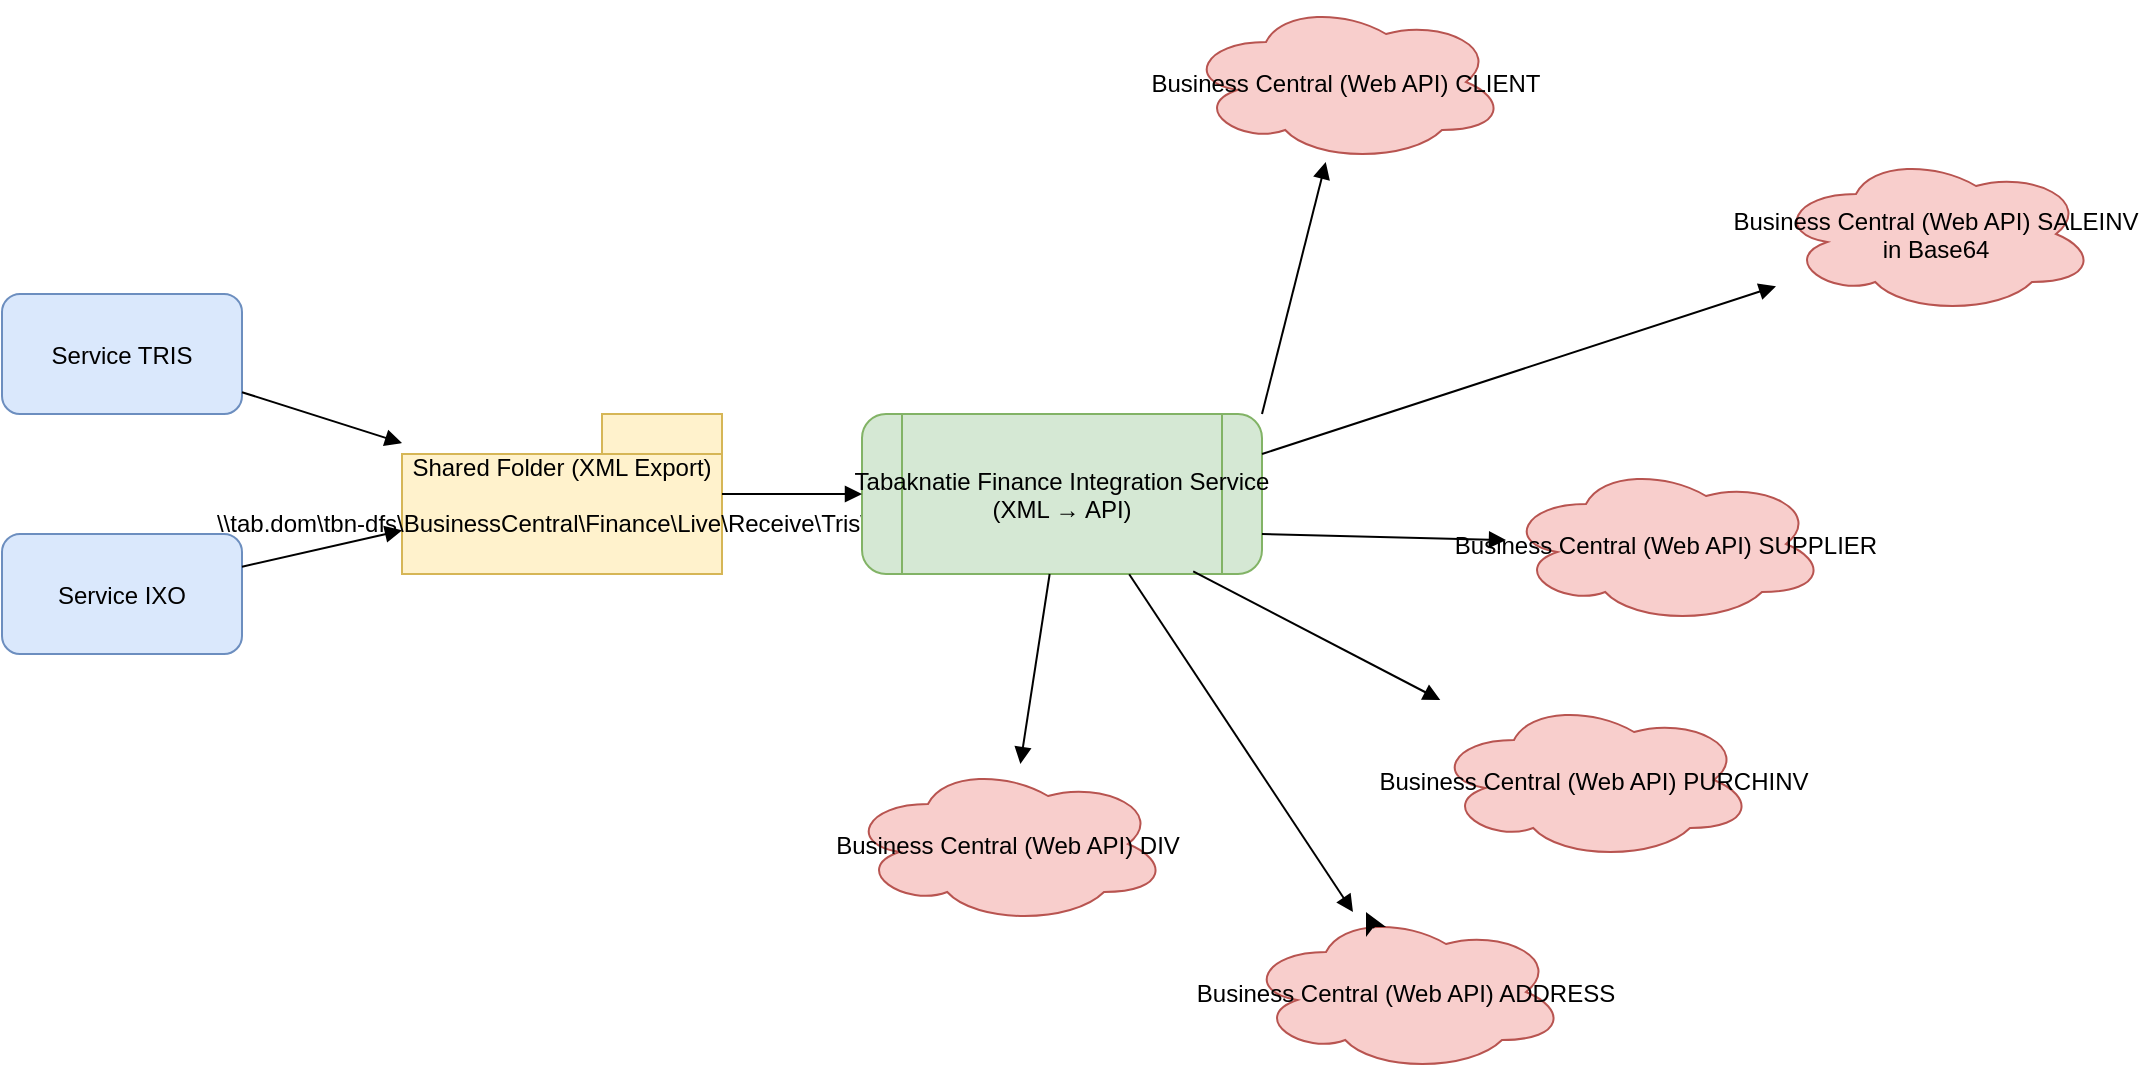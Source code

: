 <mxfile version="28.2.5">
  <diagram name="TabacNASI Finance Integration" id="VulDLNcueWlcYSBfgigG">
    <mxGraphModel dx="1146" dy="1091" grid="0" gridSize="10" guides="1" tooltips="1" connect="1" arrows="1" fold="1" page="0" pageScale="1" pageWidth="827" pageHeight="1169" math="0" shadow="0">
      <root>
        <mxCell id="0" />
        <mxCell id="1" parent="0" />
        <mxCell id="F7kPG2DrNRmCEhY8G2Sz-1" value="Service TRIS" style="shape=rectangle;rounded=1;fillColor=#dae8fc;strokeColor=#6c8ebf;" vertex="1" parent="1">
          <mxGeometry x="50" y="100" width="120" height="60" as="geometry" />
        </mxCell>
        <mxCell id="F7kPG2DrNRmCEhY8G2Sz-2" value="Service IXO" style="shape=rectangle;rounded=1;fillColor=#dae8fc;strokeColor=#6c8ebf;" vertex="1" parent="1">
          <mxGeometry x="50" y="220" width="120" height="60" as="geometry" />
        </mxCell>
        <mxCell id="F7kPG2DrNRmCEhY8G2Sz-3" value="Shared Folder (XML Export)&#xa;&#xa;\\tab.dom\tbn-dfs\BusinessCentral\Finance\Live\Receive\Tris\Poll" style="shape=folder;fillColor=#fff2cc;strokeColor=#d6b656;" vertex="1" parent="1">
          <mxGeometry x="250" y="160" width="160" height="80" as="geometry" />
        </mxCell>
        <mxCell id="F7kPG2DrNRmCEhY8G2Sz-4" style="endArrow=block;endFill=1;" edge="1" parent="1" source="F7kPG2DrNRmCEhY8G2Sz-1" target="F7kPG2DrNRmCEhY8G2Sz-3">
          <mxGeometry relative="1" as="geometry" />
        </mxCell>
        <mxCell id="F7kPG2DrNRmCEhY8G2Sz-5" style="endArrow=block;endFill=1;" edge="1" parent="1" source="F7kPG2DrNRmCEhY8G2Sz-2" target="F7kPG2DrNRmCEhY8G2Sz-3">
          <mxGeometry relative="1" as="geometry" />
        </mxCell>
        <mxCell id="F7kPG2DrNRmCEhY8G2Sz-6" value="Tabaknatie Finance Integration Service&#xa;(XML → API)" style="shape=process;rounded=1;fillColor=#d5e8d4;strokeColor=#82b366;" vertex="1" parent="1">
          <mxGeometry x="480" y="160" width="200" height="80" as="geometry" />
        </mxCell>
        <mxCell id="F7kPG2DrNRmCEhY8G2Sz-7" style="endArrow=block;endFill=1;" edge="1" parent="1" source="F7kPG2DrNRmCEhY8G2Sz-3" target="F7kPG2DrNRmCEhY8G2Sz-6">
          <mxGeometry relative="1" as="geometry" />
        </mxCell>
        <mxCell id="F7kPG2DrNRmCEhY8G2Sz-8" value="Business Central (Web API) CLIENT" style="shape=cloud;fillColor=#f8cecc;strokeColor=#b85450;" vertex="1" parent="1">
          <mxGeometry x="642" y="-46" width="160" height="80" as="geometry" />
        </mxCell>
        <mxCell id="F7kPG2DrNRmCEhY8G2Sz-9" style="endArrow=block;endFill=1;exitX=1;exitY=0;exitDx=0;exitDy=0;" edge="1" parent="1" source="F7kPG2DrNRmCEhY8G2Sz-6" target="F7kPG2DrNRmCEhY8G2Sz-8">
          <mxGeometry relative="1" as="geometry" />
        </mxCell>
        <mxCell id="F7kPG2DrNRmCEhY8G2Sz-10" value="Business Central (Web API) SALEINV&#xa;in Base64" style="shape=cloud;fillColor=#f8cecc;strokeColor=#b85450;" vertex="1" parent="1">
          <mxGeometry x="937" y="30" width="160" height="80" as="geometry" />
        </mxCell>
        <mxCell id="F7kPG2DrNRmCEhY8G2Sz-11" style="endArrow=block;endFill=1;exitX=1;exitY=0.25;exitDx=0;exitDy=0;" edge="1" parent="1" target="F7kPG2DrNRmCEhY8G2Sz-10" source="F7kPG2DrNRmCEhY8G2Sz-6">
          <mxGeometry relative="1" as="geometry">
            <mxPoint x="811" y="341" as="sourcePoint" />
          </mxGeometry>
        </mxCell>
        <mxCell id="F7kPG2DrNRmCEhY8G2Sz-12" value="Business Central (Web API) SUPPLIER" style="shape=cloud;fillColor=#f8cecc;strokeColor=#b85450;" vertex="1" parent="1">
          <mxGeometry x="802" y="185" width="160" height="80" as="geometry" />
        </mxCell>
        <mxCell id="F7kPG2DrNRmCEhY8G2Sz-13" style="endArrow=block;endFill=1;exitX=1;exitY=0.75;exitDx=0;exitDy=0;" edge="1" parent="1" target="F7kPG2DrNRmCEhY8G2Sz-12" source="F7kPG2DrNRmCEhY8G2Sz-6">
          <mxGeometry relative="1" as="geometry">
            <mxPoint x="643" y="398" as="sourcePoint" />
          </mxGeometry>
        </mxCell>
        <mxCell id="F7kPG2DrNRmCEhY8G2Sz-16" value="Business Central (Web API) ADDRESS" style="shape=cloud;fillColor=#f8cecc;strokeColor=#b85450;" vertex="1" parent="1">
          <mxGeometry x="672" y="409" width="160" height="80" as="geometry" />
        </mxCell>
        <mxCell id="F7kPG2DrNRmCEhY8G2Sz-17" style="endArrow=block;endFill=1;exitX=0.668;exitY=1.002;exitDx=0;exitDy=0;exitPerimeter=0;" edge="1" parent="1" target="F7kPG2DrNRmCEhY8G2Sz-16" source="F7kPG2DrNRmCEhY8G2Sz-6">
          <mxGeometry relative="1" as="geometry">
            <mxPoint x="944" y="359" as="sourcePoint" />
          </mxGeometry>
        </mxCell>
        <mxCell id="F7kPG2DrNRmCEhY8G2Sz-18" value="Business Central (Web API) DIV" style="shape=cloud;fillColor=#f8cecc;strokeColor=#b85450;" vertex="1" parent="1">
          <mxGeometry x="473" y="335" width="160" height="80" as="geometry" />
        </mxCell>
        <mxCell id="F7kPG2DrNRmCEhY8G2Sz-19" style="endArrow=block;endFill=1;" edge="1" parent="1" target="F7kPG2DrNRmCEhY8G2Sz-18" source="F7kPG2DrNRmCEhY8G2Sz-6">
          <mxGeometry relative="1" as="geometry">
            <mxPoint x="1089" y="304" as="sourcePoint" />
          </mxGeometry>
        </mxCell>
        <mxCell id="F7kPG2DrNRmCEhY8G2Sz-20" value="Business Central (Web API) PURCHINV" style="shape=cloud;fillColor=#f8cecc;strokeColor=#b85450;" vertex="1" parent="1">
          <mxGeometry x="766" y="303" width="160" height="80" as="geometry" />
        </mxCell>
        <mxCell id="F7kPG2DrNRmCEhY8G2Sz-21" style="endArrow=block;endFill=1;exitX=0.828;exitY=0.984;exitDx=0;exitDy=0;exitPerimeter=0;" edge="1" parent="1" target="F7kPG2DrNRmCEhY8G2Sz-20" source="F7kPG2DrNRmCEhY8G2Sz-6">
          <mxGeometry relative="1" as="geometry">
            <mxPoint x="1113" y="304" as="sourcePoint" />
          </mxGeometry>
        </mxCell>
        <mxCell id="F7kPG2DrNRmCEhY8G2Sz-22" style="edgeStyle=none;curved=1;rounded=0;orthogonalLoop=1;jettySize=auto;html=1;exitX=0.4;exitY=0.1;exitDx=0;exitDy=0;exitPerimeter=0;fontSize=12;startSize=8;endSize=8;" edge="1" parent="1" source="F7kPG2DrNRmCEhY8G2Sz-16" target="F7kPG2DrNRmCEhY8G2Sz-16">
          <mxGeometry relative="1" as="geometry" />
        </mxCell>
      </root>
    </mxGraphModel>
  </diagram>
</mxfile>
